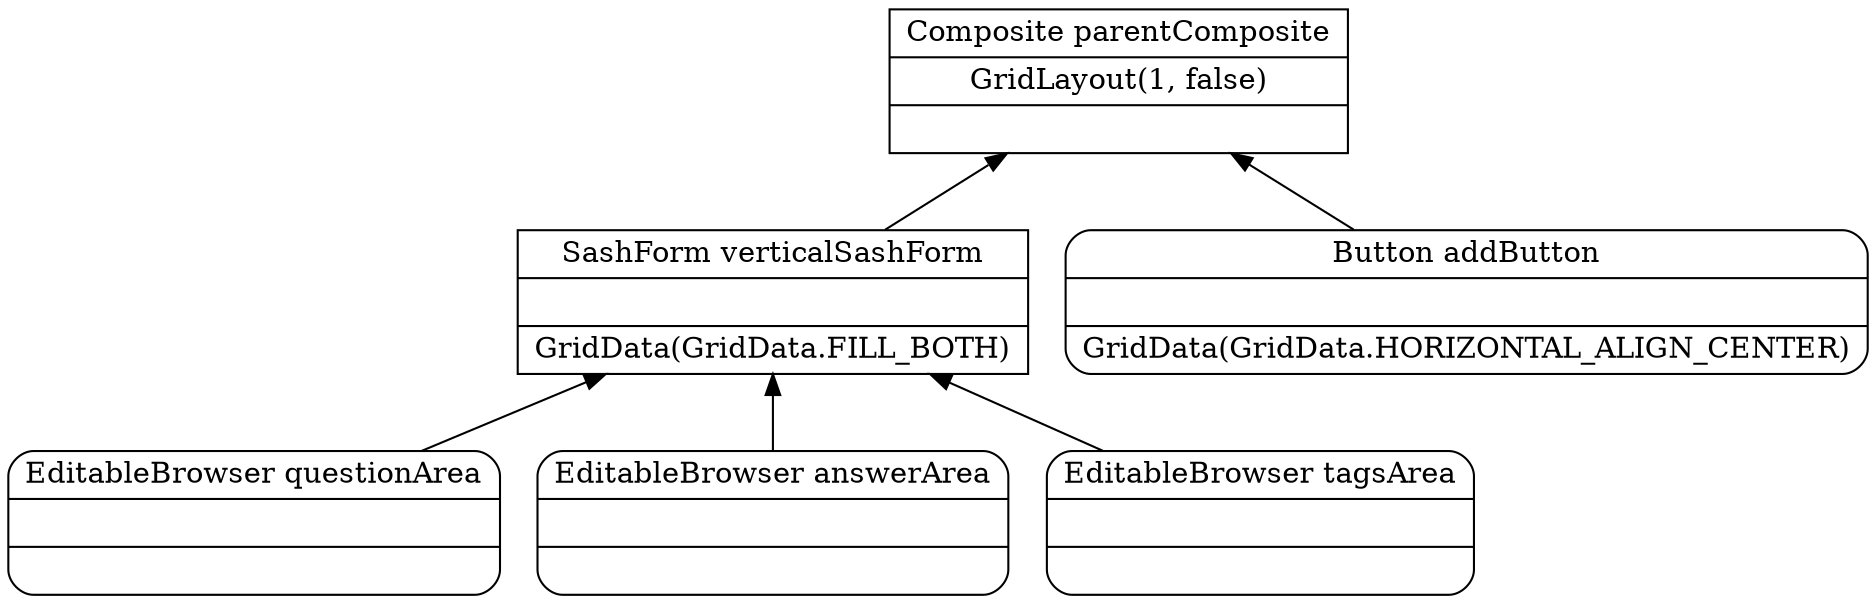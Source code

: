 digraph ReviewerTab {
    rankdir = BT;

    node [shape = record];

    pc [ label = "{Composite parentComposite|GridLayout(1, false)|}" ];
    sv [ label = "{SashForm verticalSashForm||GridData(GridData.FILL_BOTH)}" ];
    aq [ shape = Mrecord, label = "{EditableBrowser questionArea||}" ];
    aa [ shape = Mrecord, label = "{EditableBrowser answerArea||}" ];
    at [ shape = Mrecord, label = "{EditableBrowser tagsArea||}" ];
    ba [ shape = Mrecord, label = "{Button addButton||GridData(GridData.HORIZONTAL_ALIGN_CENTER)}" ];

    sv -> pc;
    aq -> sv;
    aa -> sv;
    at -> sv;
    ba -> pc;
}
